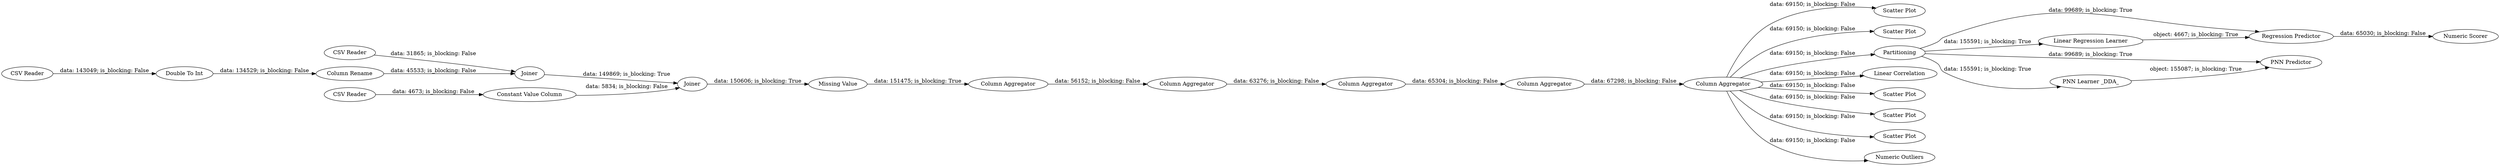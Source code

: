 digraph {
	"-247429158044718695_1" [label="CSV Reader"]
	"-247429158044718695_3" [label="CSV Reader"]
	"-247429158044718695_16" [label="Column Aggregator"]
	"-247429158044718695_20" [label="Scatter Plot"]
	"-247429158044718695_10" [label="Missing Value"]
	"-247429158044718695_22" [label="Scatter Plot"]
	"-247429158044718695_29" [label=Partitioning]
	"-247429158044718695_25" [label="Linear Correlation"]
	"-247429158044718695_7" [label=Joiner]
	"-247429158044718695_21" [label="Scatter Plot"]
	"-247429158044718695_24" [label="Scatter Plot"]
	"-247429158044718695_23" [label="Column Aggregator"]
	"-247429158044718695_6" [label=Joiner]
	"-247429158044718695_27" [label="Regression Predictor"]
	"-247429158044718695_28" [label="Numeric Scorer"]
	"-247429158044718695_9" [label="Constant Value Column"]
	"-247429158044718695_19" [label="Scatter Plot"]
	"-247429158044718695_14" [label="Column Aggregator"]
	"-247429158044718695_30" [label="Numeric Outliers"]
	"-247429158044718695_31" [label="PNN Learner _DDA_"]
	"-247429158044718695_5" [label="Column Rename"]
	"-247429158044718695_26" [label="Linear Regression Learner"]
	"-247429158044718695_4" [label="CSV Reader"]
	"-247429158044718695_17" [label="Column Aggregator"]
	"-247429158044718695_15" [label="Double To Int"]
	"-247429158044718695_32" [label="PNN Predictor"]
	"-247429158044718695_18" [label="Column Aggregator"]
	"-247429158044718695_29" -> "-247429158044718695_32" [label="data: 99689; is_blocking: True"]
	"-247429158044718695_18" -> "-247429158044718695_29" [label="data: 69150; is_blocking: False"]
	"-247429158044718695_5" -> "-247429158044718695_6" [label="data: 45533; is_blocking: False"]
	"-247429158044718695_29" -> "-247429158044718695_26" [label="data: 155591; is_blocking: True"]
	"-247429158044718695_7" -> "-247429158044718695_10" [label="data: 150606; is_blocking: True"]
	"-247429158044718695_18" -> "-247429158044718695_20" [label="data: 69150; is_blocking: False"]
	"-247429158044718695_1" -> "-247429158044718695_15" [label="data: 143049; is_blocking: False"]
	"-247429158044718695_26" -> "-247429158044718695_27" [label="object: 4667; is_blocking: True"]
	"-247429158044718695_18" -> "-247429158044718695_25" [label="data: 69150; is_blocking: False"]
	"-247429158044718695_16" -> "-247429158044718695_17" [label="data: 65304; is_blocking: False"]
	"-247429158044718695_18" -> "-247429158044718695_19" [label="data: 69150; is_blocking: False"]
	"-247429158044718695_29" -> "-247429158044718695_31" [label="data: 155591; is_blocking: True"]
	"-247429158044718695_18" -> "-247429158044718695_30" [label="data: 69150; is_blocking: False"]
	"-247429158044718695_3" -> "-247429158044718695_9" [label="data: 4673; is_blocking: False"]
	"-247429158044718695_27" -> "-247429158044718695_28" [label="data: 65030; is_blocking: False"]
	"-247429158044718695_9" -> "-247429158044718695_7" [label="data: 5834; is_blocking: False"]
	"-247429158044718695_10" -> "-247429158044718695_23" [label="data: 151475; is_blocking: True"]
	"-247429158044718695_18" -> "-247429158044718695_21" [label="data: 69150; is_blocking: False"]
	"-247429158044718695_15" -> "-247429158044718695_5" [label="data: 134529; is_blocking: False"]
	"-247429158044718695_29" -> "-247429158044718695_27" [label="data: 99689; is_blocking: True"]
	"-247429158044718695_23" -> "-247429158044718695_14" [label="data: 56152; is_blocking: False"]
	"-247429158044718695_18" -> "-247429158044718695_24" [label="data: 69150; is_blocking: False"]
	"-247429158044718695_14" -> "-247429158044718695_16" [label="data: 63276; is_blocking: False"]
	"-247429158044718695_6" -> "-247429158044718695_7" [label="data: 149869; is_blocking: True"]
	"-247429158044718695_31" -> "-247429158044718695_32" [label="object: 155087; is_blocking: True"]
	"-247429158044718695_17" -> "-247429158044718695_18" [label="data: 67298; is_blocking: False"]
	"-247429158044718695_18" -> "-247429158044718695_22" [label="data: 69150; is_blocking: False"]
	"-247429158044718695_4" -> "-247429158044718695_6" [label="data: 31865; is_blocking: False"]
	rankdir=LR
}
